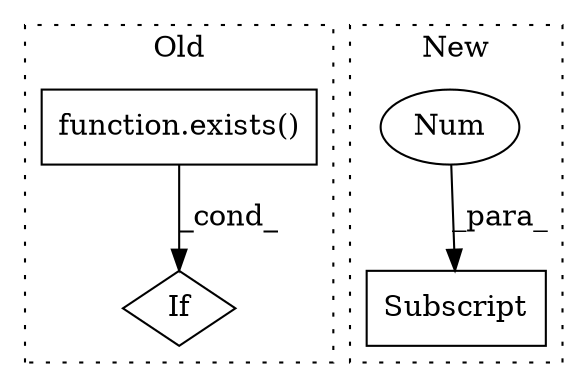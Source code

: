 digraph G {
subgraph cluster0 {
1 [label="function.exists()" a="75" s="1489,1507" l="7,1" shape="box"];
3 [label="If" a="96" s="1486" l="3" shape="diamond"];
label = "Old";
style="dotted";
}
subgraph cluster1 {
2 [label="Subscript" a="63" s="1290,0" l="11,0" shape="box"];
4 [label="Num" a="76" s="1298" l="2" shape="ellipse"];
label = "New";
style="dotted";
}
1 -> 3 [label="_cond_"];
4 -> 2 [label="_para_"];
}